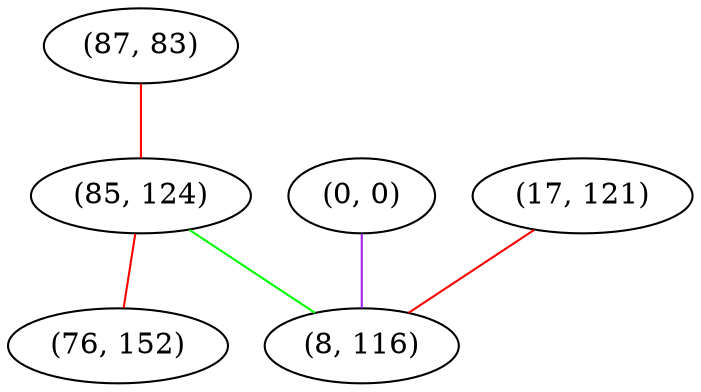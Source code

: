 graph "" {
"(87, 83)";
"(0, 0)";
"(85, 124)";
"(76, 152)";
"(17, 121)";
"(8, 116)";
"(87, 83)" -- "(85, 124)"  [color=red, key=0, weight=1];
"(0, 0)" -- "(8, 116)"  [color=purple, key=0, weight=4];
"(85, 124)" -- "(76, 152)"  [color=red, key=0, weight=1];
"(85, 124)" -- "(8, 116)"  [color=green, key=0, weight=2];
"(17, 121)" -- "(8, 116)"  [color=red, key=0, weight=1];
}
